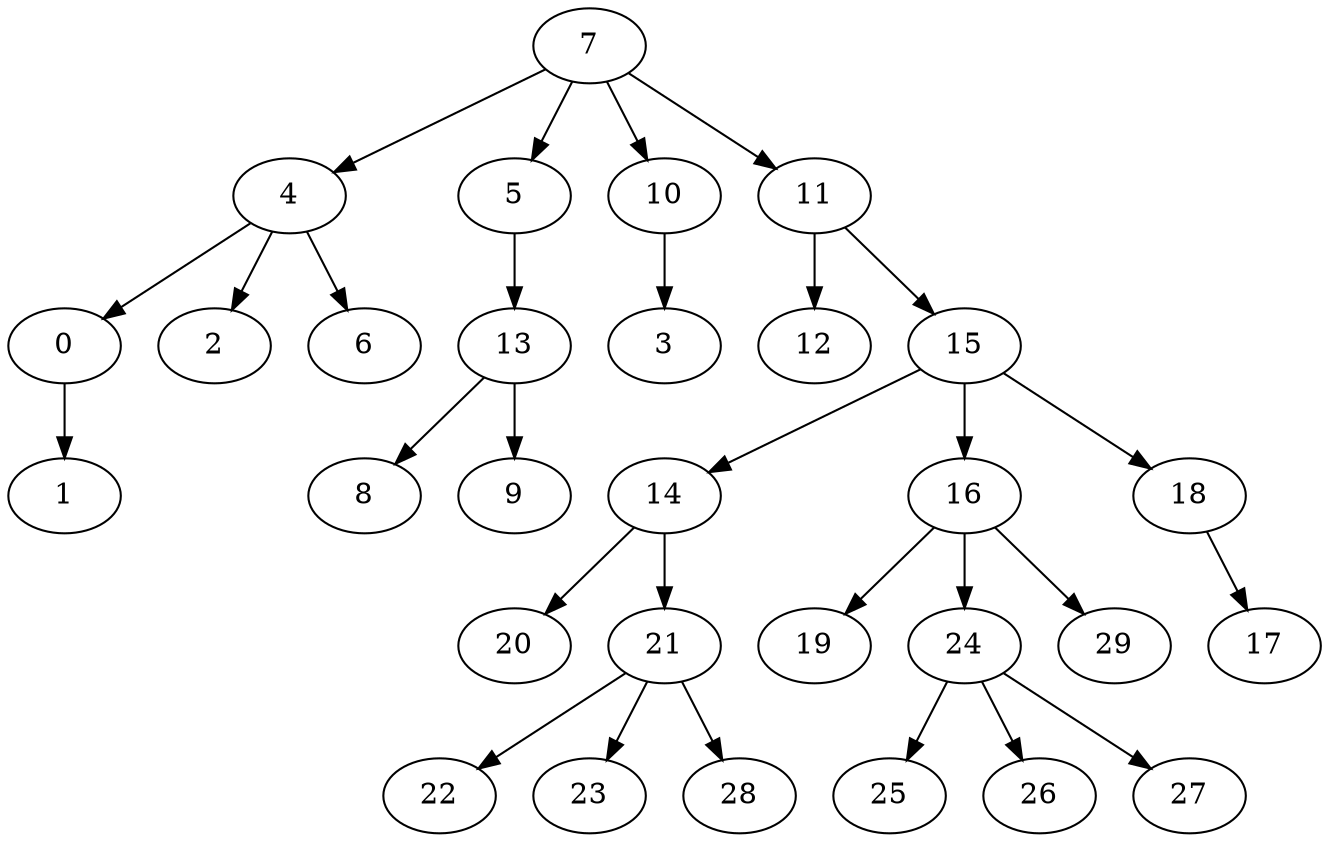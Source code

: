 digraph grafoBarabasiAlbert_n_30_d_4_BFS_7 {
7;
4;
5;
10;
11;
0;
2;
6;
13;
3;
12;
15;
1;
8;
9;
14;
16;
18;
20;
21;
19;
24;
29;
17;
22;
23;
28;
25;
26;
27;
7 -> 4;
7 -> 5;
7 -> 10;
7 -> 11;
4 -> 0;
4 -> 2;
4 -> 6;
5 -> 13;
10 -> 3;
11 -> 12;
11 -> 15;
0 -> 1;
13 -> 8;
13 -> 9;
15 -> 14;
15 -> 16;
15 -> 18;
14 -> 20;
14 -> 21;
16 -> 19;
16 -> 24;
16 -> 29;
18 -> 17;
21 -> 22;
21 -> 23;
21 -> 28;
24 -> 25;
24 -> 26;
24 -> 27;
}